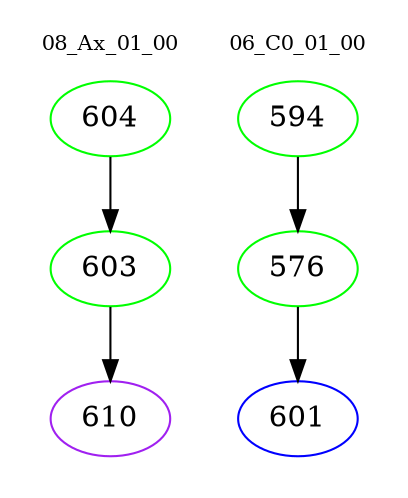 digraph{
subgraph cluster_0 {
color = white
label = "08_Ax_01_00";
fontsize=10;
T0_604 [label="604", color="green"]
T0_604 -> T0_603 [color="black"]
T0_603 [label="603", color="green"]
T0_603 -> T0_610 [color="black"]
T0_610 [label="610", color="purple"]
}
subgraph cluster_1 {
color = white
label = "06_C0_01_00";
fontsize=10;
T1_594 [label="594", color="green"]
T1_594 -> T1_576 [color="black"]
T1_576 [label="576", color="green"]
T1_576 -> T1_601 [color="black"]
T1_601 [label="601", color="blue"]
}
}
